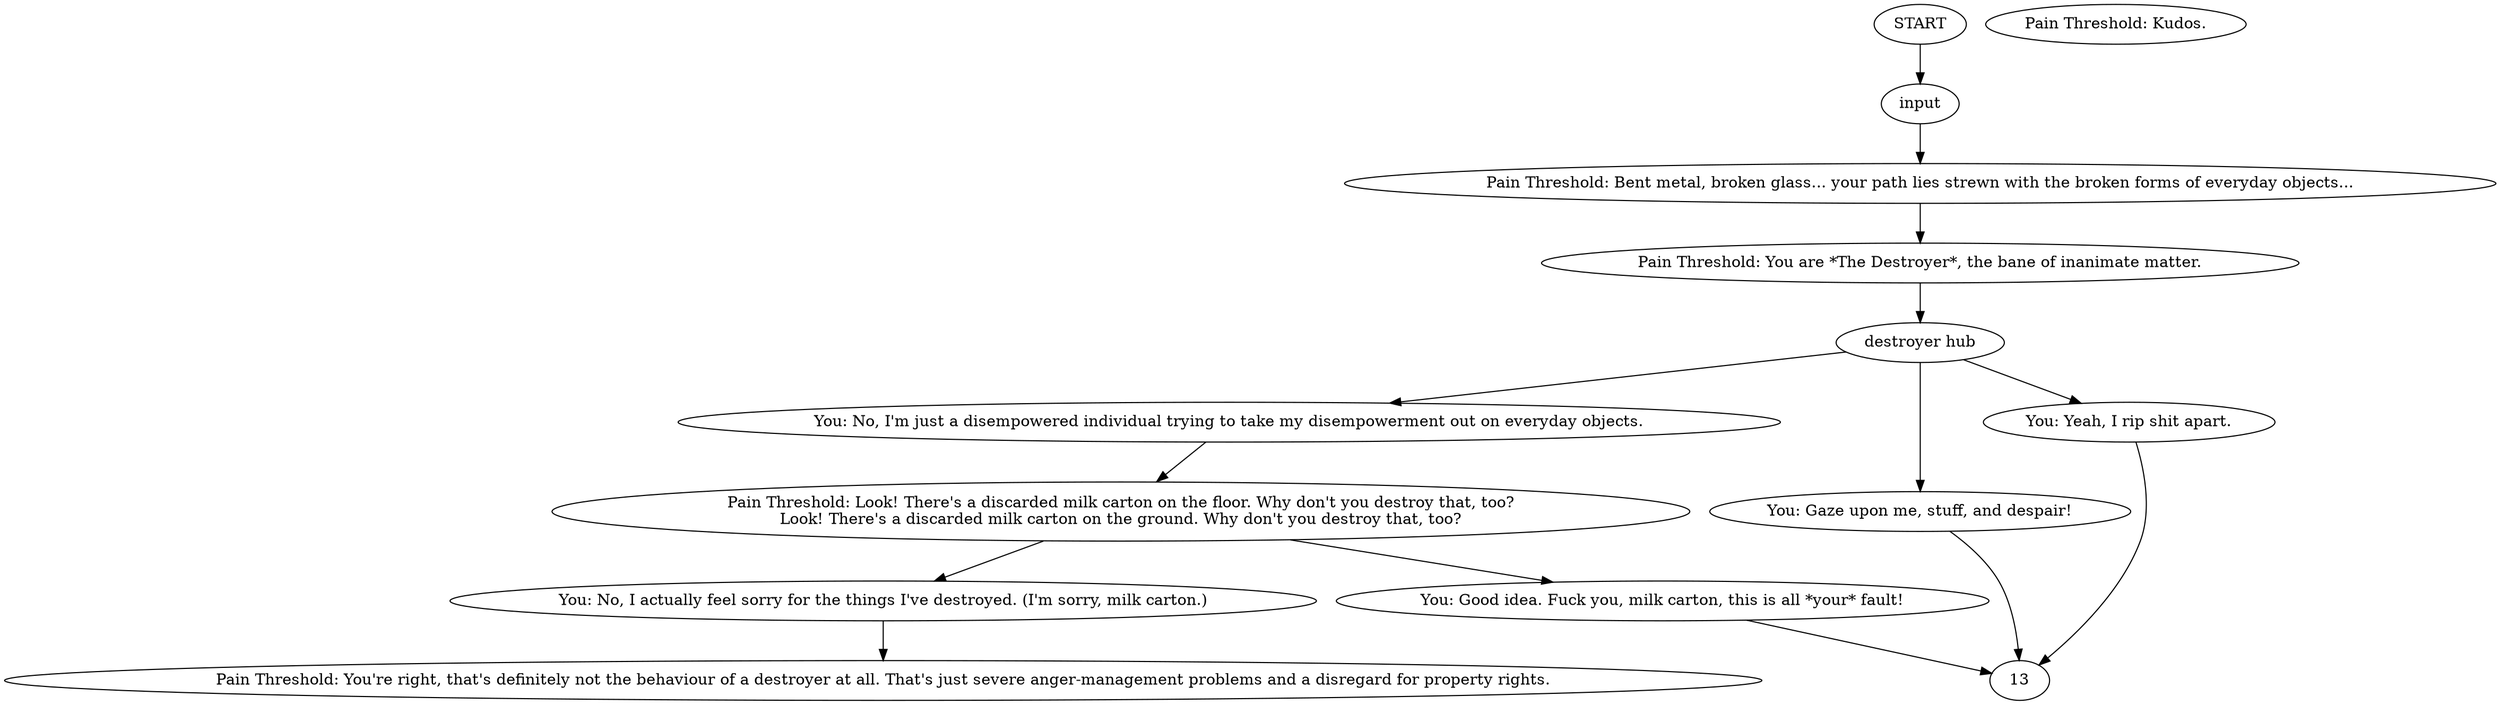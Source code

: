# THOUGHT / THE DESTROYER
# Pain Threshold turns you into THE DESTROYER! (a thought for punching and not taking damage). Anti-Object Task Force.
# ==================================================
digraph G {
	  0 [label="START"];
	  1 [label="input"];
	  2 [label="Pain Threshold: You are *The Destroyer*, the bane of inanimate matter."];
	  3 [label="Pain Threshold: Bent metal, broken glass... your path lies strewn with the broken forms of everyday objects..."];
	  4 [label="destroyer hub"];
	  5 [label="You: No, I'm just a disempowered individual trying to take my disempowerment out on everyday objects."];
	  6 [label="You: Gaze upon me, stuff, and despair!"];
	  7 [label="Pain Threshold: You're right, that's definitely not the behaviour of a destroyer at all. That's just severe anger-management problems and a disregard for property rights."];
	  8 [label="You: Yeah, I rip shit apart."];
	  9 [label="Pain Threshold: Look! There's a discarded milk carton on the floor. Why don't you destroy that, too?\nLook! There's a discarded milk carton on the ground. Why don't you destroy that, too?
"];
	  10 [label="You: No, I actually feel sorry for the things I've destroyed. (I'm sorry, milk carton.)"];
	  11 [label="You: Good idea. Fuck you, milk carton, this is all *your* fault!"];
	  12 [label="Pain Threshold: Kudos."];
	  0 -> 1
	  1 -> 3
	  2 -> 4
	  3 -> 2
	  4 -> 8
	  4 -> 5
	  4 -> 6
	  5 -> 9
	  6 -> 13
	  8 -> 13
	  9 -> 10
	  9 -> 11
	  10 -> 7
	  11 -> 13
}


